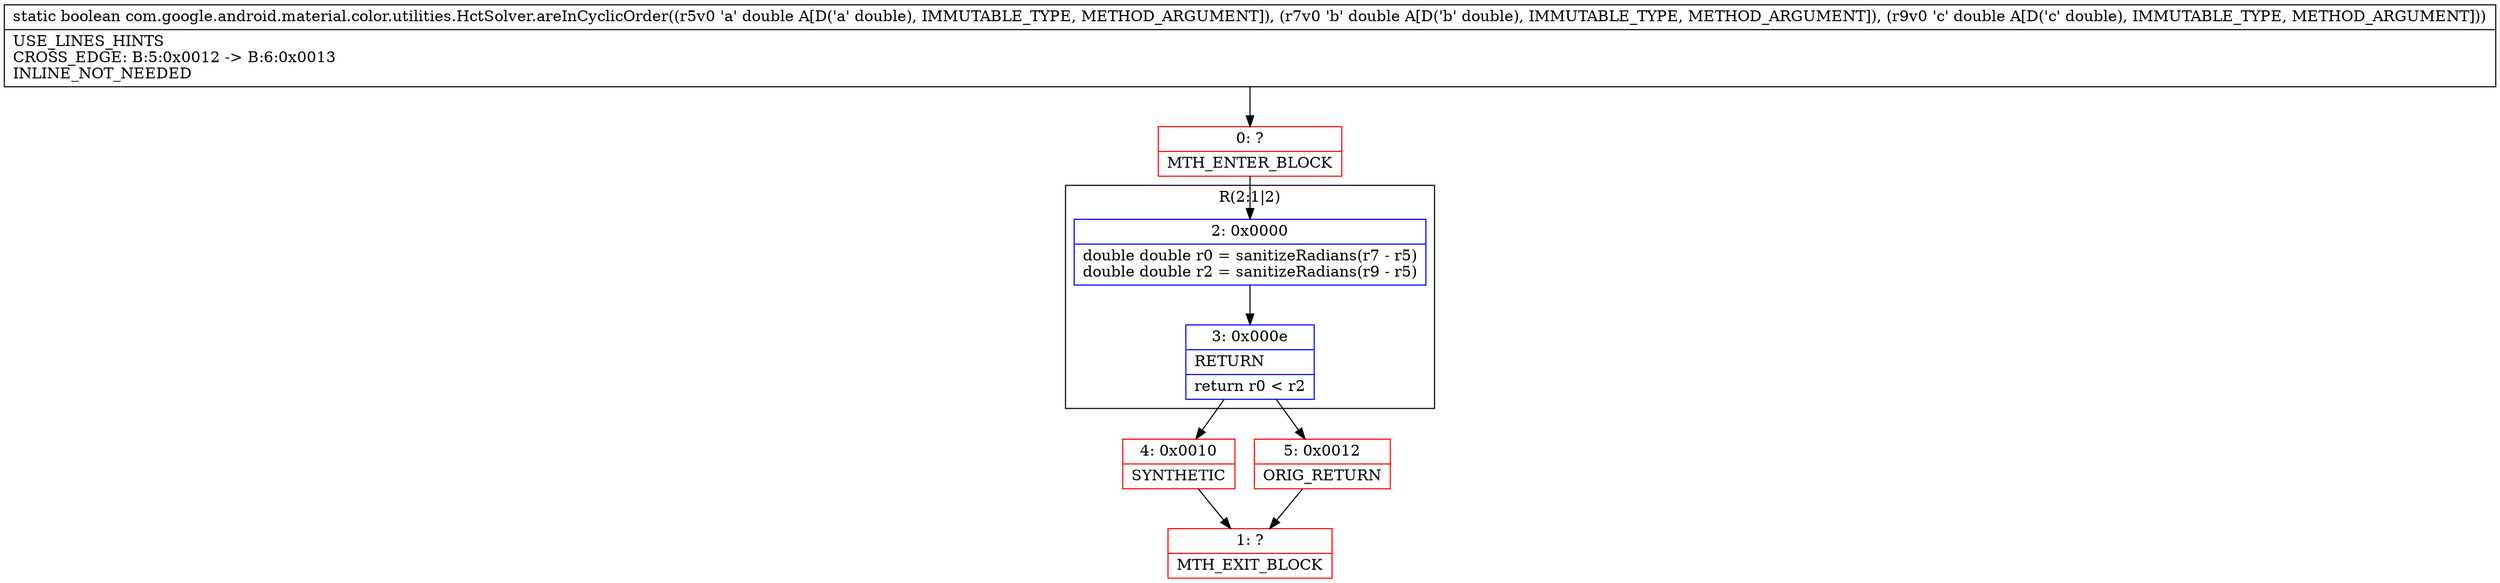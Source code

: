 digraph "CFG forcom.google.android.material.color.utilities.HctSolver.areInCyclicOrder(DDD)Z" {
subgraph cluster_Region_165664585 {
label = "R(2:1|2)";
node [shape=record,color=blue];
Node_2 [shape=record,label="{2\:\ 0x0000|double double r0 = sanitizeRadians(r7 \- r5)\ldouble double r2 = sanitizeRadians(r9 \- r5)\l}"];
Node_3 [shape=record,label="{3\:\ 0x000e|RETURN\l|return r0 \< r2\l}"];
}
Node_0 [shape=record,color=red,label="{0\:\ ?|MTH_ENTER_BLOCK\l}"];
Node_4 [shape=record,color=red,label="{4\:\ 0x0010|SYNTHETIC\l}"];
Node_1 [shape=record,color=red,label="{1\:\ ?|MTH_EXIT_BLOCK\l}"];
Node_5 [shape=record,color=red,label="{5\:\ 0x0012|ORIG_RETURN\l}"];
MethodNode[shape=record,label="{static boolean com.google.android.material.color.utilities.HctSolver.areInCyclicOrder((r5v0 'a' double A[D('a' double), IMMUTABLE_TYPE, METHOD_ARGUMENT]), (r7v0 'b' double A[D('b' double), IMMUTABLE_TYPE, METHOD_ARGUMENT]), (r9v0 'c' double A[D('c' double), IMMUTABLE_TYPE, METHOD_ARGUMENT]))  | USE_LINES_HINTS\lCROSS_EDGE: B:5:0x0012 \-\> B:6:0x0013\lINLINE_NOT_NEEDED\l}"];
MethodNode -> Node_0;Node_2 -> Node_3;
Node_3 -> Node_4;
Node_3 -> Node_5;
Node_0 -> Node_2;
Node_4 -> Node_1;
Node_5 -> Node_1;
}

